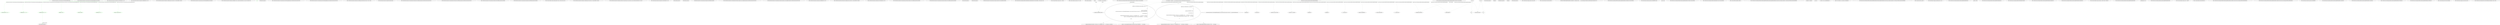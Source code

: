 digraph  {
d1 [cluster="QuantConnect.Algorithm.CSharp.Benchmarks.BasicTemplateBenchmark.Initialize()", color=green, community=0, label="SetStartDate(2000, 01, 01)", prediction=0, span="29-29"];
d20 [label="QuantConnect.Algorithm.CSharp.Benchmarks.BasicTemplateBenchmark", span=""];
d0 [cluster="QuantConnect.Algorithm.CSharp.Benchmarks.BasicTemplateBenchmark.Initialize()", label="Entry QuantConnect.Algorithm.CSharp.Benchmarks.BasicTemplateBenchmark.Initialize()", span="27-27"];
d2 [cluster="QuantConnect.Algorithm.CSharp.Benchmarks.BasicTemplateBenchmark.Initialize()", color=green, community=0, label="SetEndDate(2017, 01, 01)", prediction=0, span="30-30"];
d6 [cluster="QuantConnect.Algorithm.QCAlgorithm.SetStartDate(int, int, int)", label="Entry QuantConnect.Algorithm.QCAlgorithm.SetStartDate(int, int, int)", span="1126-1126"];
d3 [cluster="QuantConnect.Algorithm.CSharp.Benchmarks.BasicTemplateBenchmark.Initialize()", color=green, community=0, label="SetBenchmark(dt => 1m)", prediction=0, span="31-31"];
d7 [cluster="QuantConnect.Algorithm.QCAlgorithm.SetEndDate(int, int, int)", label="Entry QuantConnect.Algorithm.QCAlgorithm.SetEndDate(int, int, int)", span="1151-1151"];
d4 [cluster="QuantConnect.Algorithm.CSharp.Benchmarks.BasicTemplateBenchmark.Initialize()", color=green, community=0, label="AddEquity(''SPY'')", prediction=0, span="32-32"];
d8 [cluster="QuantConnect.Algorithm.QCAlgorithm.SetBenchmark(System.Func<System.DateTime, decimal>)", label="Entry QuantConnect.Algorithm.QCAlgorithm.SetBenchmark(System.Func<System.DateTime, decimal>)", span="1042-1042"];
d10 [cluster="lambda expression", label="Entry lambda expression", span="31-31"];
d5 [cluster="QuantConnect.Algorithm.CSharp.Benchmarks.BasicTemplateBenchmark.Initialize()", label="Exit QuantConnect.Algorithm.CSharp.Benchmarks.BasicTemplateBenchmark.Initialize()", span="27-27"];
d9 [cluster="QuantConnect.Algorithm.QCAlgorithm.AddEquity(string, QuantConnect.Resolution, string, bool, decimal, bool)", label="Entry QuantConnect.Algorithm.QCAlgorithm.AddEquity(string, QuantConnect.Resolution, string, bool, decimal, bool)", span="1400-1400"];
d11 [cluster="lambda expression", color=green, community=0, label="1m", prediction=4, span="31-31"];
d12 [cluster="lambda expression", label="Exit lambda expression", span="31-31"];
d14 [cluster="QuantConnect.Algorithm.CSharp.Benchmarks.BasicTemplateBenchmark.OnData(QuantConnect.Data.Slice)", color=green, community=0, label="!Portfolio.Invested", prediction=0, span="37-37"];
d13 [cluster="QuantConnect.Algorithm.CSharp.Benchmarks.BasicTemplateBenchmark.OnData(QuantConnect.Data.Slice)", label="Entry QuantConnect.Algorithm.CSharp.Benchmarks.BasicTemplateBenchmark.OnData(QuantConnect.Data.Slice)", span="35-35"];
d15 [cluster="QuantConnect.Algorithm.CSharp.Benchmarks.BasicTemplateBenchmark.OnData(QuantConnect.Data.Slice)", color=green, community=0, label="SetHoldings(''SPY'', 1)", prediction=0, span="39-39"];
d17 [cluster="QuantConnect.Algorithm.CSharp.Benchmarks.BasicTemplateBenchmark.OnData(QuantConnect.Data.Slice)", label="Exit QuantConnect.Algorithm.CSharp.Benchmarks.BasicTemplateBenchmark.OnData(QuantConnect.Data.Slice)", span="35-35"];
d16 [cluster="QuantConnect.Algorithm.CSharp.Benchmarks.BasicTemplateBenchmark.OnData(QuantConnect.Data.Slice)", color=green, community=0, label="Debug(''Purchased Stock'')", prediction=0, span="40-40"];
d18 [cluster="QuantConnect.Algorithm.QCAlgorithm.SetHoldings(QuantConnect.Symbol, int, bool, string)", label="Entry QuantConnect.Algorithm.QCAlgorithm.SetHoldings(QuantConnect.Symbol, int, bool, string)", span="870-870"];
d19 [cluster="QuantConnect.Algorithm.QCAlgorithm.Debug(string)", label="Entry QuantConnect.Algorithm.QCAlgorithm.Debug(string)", span="1699-1699"];
m0_15 [cluster="QuantConnect.Algorithm.CSharp.Benchmarks.EmptyMinute400EquityAlgorithm.OnData(QuantConnect.Data.Slice)", file="EmptyMinute400EquityAlgorithm.cs", label="Entry QuantConnect.Algorithm.CSharp.Benchmarks.EmptyMinute400EquityAlgorithm.OnData(QuantConnect.Data.Slice)", span="19-19"];
m0_16 [cluster="QuantConnect.Algorithm.CSharp.Benchmarks.EmptyMinute400EquityAlgorithm.OnData(QuantConnect.Data.Slice)", file="EmptyMinute400EquityAlgorithm.cs", label="Exit QuantConnect.Algorithm.CSharp.Benchmarks.EmptyMinute400EquityAlgorithm.OnData(QuantConnect.Data.Slice)", span="19-19"];
m0_0 [cluster="QuantConnect.Algorithm.CSharp.Benchmarks.EmptyMinute400EquityAlgorithm.Initialize()", file="EmptyMinute400EquityAlgorithm.cs", label="Entry QuantConnect.Algorithm.CSharp.Benchmarks.EmptyMinute400EquityAlgorithm.Initialize()", span="8-8"];
m0_6 [cluster="QuantConnect.Algorithm.CSharp.Benchmarks.EmptyMinute400EquityAlgorithm.Initialize()", file="EmptyMinute400EquityAlgorithm.cs", label="Exit QuantConnect.Algorithm.CSharp.Benchmarks.EmptyMinute400EquityAlgorithm.Initialize()", span="8-8"];
m0_10 [cluster="System.Collections.Generic.IEnumerable<TSource>.Take<TSource>(int)", file="EmptyMinute400EquityAlgorithm.cs", label="Entry System.Collections.Generic.IEnumerable<TSource>.Take<TSource>(int)", span="0-0"];
m0_9 [cluster="QuantConnect.Algorithm.QCAlgorithm.SetBenchmark(System.Func<System.DateTime, decimal>)", file="EmptyMinute400EquityAlgorithm.cs", label="Entry QuantConnect.Algorithm.QCAlgorithm.SetBenchmark(System.Func<System.DateTime, decimal>)", span="1042-1042"];
m0_11 [cluster="QuantConnect.Algorithm.QCAlgorithm.AddSecurity(QuantConnect.SecurityType, string, QuantConnect.Resolution, bool, bool)", file="EmptyMinute400EquityAlgorithm.cs", label="Entry QuantConnect.Algorithm.QCAlgorithm.AddSecurity(QuantConnect.SecurityType, string, QuantConnect.Resolution, bool, bool)", span="1318-1318"];
m0_7 [cluster="QuantConnect.Algorithm.QCAlgorithm.SetStartDate(int, int, int)", file="EmptyMinute400EquityAlgorithm.cs", label="Entry QuantConnect.Algorithm.QCAlgorithm.SetStartDate(int, int, int)", span="1126-1126"];
m0_12 [cluster="lambda expression", file="EmptyMinute400EquityAlgorithm.cs", label="Entry lambda expression", span="12-12"];
m0_14 [cluster="lambda expression", file="EmptyMinute400EquityAlgorithm.cs", label="Exit lambda expression", span="12-12"];
m0_17 [file="EmptyMinute400EquityAlgorithm.cs", label="QuantConnect.Algorithm.CSharp.Benchmarks.EmptyMinute400EquityAlgorithm", span=""];
m2_13 [cluster="QuantConnect.Algorithm.CSharp.Benchmarks.EmptySingleSecuritySecondEquityAlgorithm.OnData(QuantConnect.Data.Slice)", file="EmptySingleSecuritySecondEquityAlgorithm.cs", label="Entry QuantConnect.Algorithm.CSharp.Benchmarks.EmptySingleSecuritySecondEquityAlgorithm.OnData(QuantConnect.Data.Slice)", span="14-14"];
m2_14 [cluster="QuantConnect.Algorithm.CSharp.Benchmarks.EmptySingleSecuritySecondEquityAlgorithm.OnData(QuantConnect.Data.Slice)", file="EmptySingleSecuritySecondEquityAlgorithm.cs", label="Exit QuantConnect.Algorithm.CSharp.Benchmarks.EmptySingleSecuritySecondEquityAlgorithm.OnData(QuantConnect.Data.Slice)", span="14-14"];
m2_7 [cluster="QuantConnect.Algorithm.QCAlgorithm.SetEndDate(int, int, int)", file="EmptySingleSecuritySecondEquityAlgorithm.cs", label="Entry QuantConnect.Algorithm.QCAlgorithm.SetEndDate(int, int, int)", span="1151-1151"];
m2_8 [cluster="QuantConnect.Algorithm.QCAlgorithm.SetBenchmark(System.Func<System.DateTime, decimal>)", file="EmptySingleSecuritySecondEquityAlgorithm.cs", label="Entry QuantConnect.Algorithm.QCAlgorithm.SetBenchmark(System.Func<System.DateTime, decimal>)", span="1042-1042"];
m2_6 [cluster="QuantConnect.Algorithm.QCAlgorithm.SetStartDate(int, int, int)", file="EmptySingleSecuritySecondEquityAlgorithm.cs", label="Entry QuantConnect.Algorithm.QCAlgorithm.SetStartDate(int, int, int)", span="1126-1126"];
m2_0 [cluster="QuantConnect.Algorithm.CSharp.Benchmarks.EmptySingleSecuritySecondEquityAlgorithm.Initialize()", file="EmptySingleSecuritySecondEquityAlgorithm.cs", label="Entry QuantConnect.Algorithm.CSharp.Benchmarks.EmptySingleSecuritySecondEquityAlgorithm.Initialize()", span="6-6"];
m2_5 [cluster="QuantConnect.Algorithm.CSharp.Benchmarks.EmptySingleSecuritySecondEquityAlgorithm.Initialize()", file="EmptySingleSecuritySecondEquityAlgorithm.cs", label="Exit QuantConnect.Algorithm.CSharp.Benchmarks.EmptySingleSecuritySecondEquityAlgorithm.Initialize()", span="6-6"];
m2_10 [cluster="lambda expression", file="EmptySingleSecuritySecondEquityAlgorithm.cs", label="Entry lambda expression", span="10-10"];
m2_12 [cluster="lambda expression", file="EmptySingleSecuritySecondEquityAlgorithm.cs", label="Exit lambda expression", span="10-10"];
m2_15 [file="EmptySingleSecuritySecondEquityAlgorithm.cs", label="QuantConnect.Algorithm.CSharp.Benchmarks.EmptySingleSecuritySecondEquityAlgorithm", span=""];
m4_21 [cluster="QuantConnect.Lean.Engine.RealTime.RealTimeEvent.RealTimeEvent(System.DateTime, System.Action, bool)", file="LoaderTests.cs", label="Entry QuantConnect.Lean.Engine.RealTime.RealTimeEvent.RealTimeEvent(System.DateTime, System.Action, bool)", span="62-62"];
m4_59 [cluster="System.Collections.Generic.List<T>.Clear()", file="LoaderTests.cs", label="Entry System.Collections.Generic.List<T>.Clear()", span="0-0"];
m4_6 [cluster="System.Collections.Generic.List<T>.List()", file="LoaderTests.cs", label="Entry System.Collections.Generic.List<T>.List()", span="0-0"];
m4_33 [cluster="lambda expression", file="LoaderTests.cs", label="Entry lambda expression", span="150-162"];
m4_25 [cluster="lambda expression", file="LoaderTests.cs", label="_algorithm.OnEndOfDay(symbol)", span="139-139"];
m4_27 [cluster="lambda expression", file="LoaderTests.cs", label="Engine.ResultHandler.RuntimeError(''Runtime error in OnEndOfDay event: '' + err.Message, err.StackTrace)", span="143-143"];
m4_28 [cluster="lambda expression", file="LoaderTests.cs", label="Log.Error(''BacktestingRealTimeHandler.SetupEvents(): EOD: '' + err.Message)", span="144-144"];
m4_37 [cluster="lambda expression", file="LoaderTests.cs", label="Engine.ResultHandler.RuntimeError(''Runtime error in OnEndOfDay event: '' + err.Message, err.StackTrace)", span="159-159"];
m4_38 [cluster="lambda expression", file="LoaderTests.cs", label="Log.Error(''LiveTradingRealTimeHandler.SetupEvents.Trigger OnEndOfDay(): '' + err.Message)", span="160-160"];
m4_24 [cluster="lambda expression", file="LoaderTests.cs", label="Entry lambda expression", span="135-146"];
m4_26 [cluster="lambda expression", file="LoaderTests.cs", label=Exception, span="141-141"];
m4_29 [cluster="lambda expression", file="LoaderTests.cs", label="Exit lambda expression", span="135-146"];
m4_34 [cluster="lambda expression", file="LoaderTests.cs", label="_algorithm.OnEndOfDay()", span="154-154"];
m4_35 [cluster="lambda expression", file="LoaderTests.cs", label="Log.Trace(string.Format(''LiveTradingRealTimeHandler: Fired On End of Day Event() for Day({0})'', _time.ToShortDateString()))", span="155-155"];
m4_36 [cluster="lambda expression", file="LoaderTests.cs", label=Exception, span="157-157"];
m4_39 [cluster="lambda expression", file="LoaderTests.cs", label="Exit lambda expression", span="150-162"];
m4_32 [cluster="QuantConnect.Logging.Log.Error(string, bool)", file="LoaderTests.cs", label="Entry QuantConnect.Logging.Log.Error(string, bool)", span="86-86"];
m4_18 [cluster="System.TimeSpan.FromMinutes(double)", file="LoaderTests.cs", label="Entry System.TimeSpan.FromMinutes(double)", span="0-0"];
m4_8 [cluster="QuantConnect.Lean.Engine.RealTime.BacktestingRealTimeHandler.SetupEvents(System.DateTime)", file="LoaderTests.cs", label="Entry QuantConnect.Lean.Engine.RealTime.BacktestingRealTimeHandler.SetupEvents(System.DateTime)", span="120-120"];
m4_9 [cluster="QuantConnect.Lean.Engine.RealTime.BacktestingRealTimeHandler.SetupEvents(System.DateTime)", file="LoaderTests.cs", label="ClearEvents()", span="123-123"];
m4_12 [cluster="QuantConnect.Lean.Engine.RealTime.BacktestingRealTimeHandler.SetupEvents(System.DateTime)", file="LoaderTests.cs", label="var closingToday = date.Date + security.Exchange.MarketClose.Add(TimeSpan.FromMinutes(-10))", span="133-133"];
m4_15 [cluster="QuantConnect.Lean.Engine.RealTime.BacktestingRealTimeHandler.SetupEvents(System.DateTime)", file="LoaderTests.cs", label="AddEvent(new RealTimeEvent(date.AddHours(23.967), () =>\r\n            {\r\n                try\r\n                {\r\n                    _algorithm.OnEndOfDay();\r\n                    Log.Trace(string.Format(''LiveTradingRealTimeHandler: Fired On End of Day Event() for Day({0})'', _time.ToShortDateString()));\r\n                }\r\n                catch (Exception err)\r\n                {\r\n                    Engine.ResultHandler.RuntimeError(''Runtime error in OnEndOfDay event: '' + err.Message, err.StackTrace);\r\n                    Log.Error(''LiveTradingRealTimeHandler.SetupEvents.Trigger OnEndOfDay(): '' + err.Message);\r\n                }\r\n            }, true))", span="150-162"];
m4_10 [cluster="QuantConnect.Lean.Engine.RealTime.BacktestingRealTimeHandler.SetupEvents(System.DateTime)", file="LoaderTests.cs", label="_algorithm.Securities.Values", span="127-127"];
m4_11 [cluster="QuantConnect.Lean.Engine.RealTime.BacktestingRealTimeHandler.SetupEvents(System.DateTime)", file="LoaderTests.cs", label="Log.Debug(''BacktestingRealTimeHandler.SetupEvents(): Adding End of Day: '' + security.Exchange.MarketClose.Add(TimeSpan.FromMinutes(-10)))", span="130-130"];
m4_13 [cluster="QuantConnect.Lean.Engine.RealTime.BacktestingRealTimeHandler.SetupEvents(System.DateTime)", file="LoaderTests.cs", label="var symbol = security.Symbol", span="134-134"];
m4_14 [cluster="QuantConnect.Lean.Engine.RealTime.BacktestingRealTimeHandler.SetupEvents(System.DateTime)", file="LoaderTests.cs", label="AddEvent(new RealTimeEvent( closingToday, () =>\r\n                {\r\n                    try\r\n                    {\r\n                        _algorithm.OnEndOfDay(symbol);\r\n                    }\r\n                    catch (Exception err)\r\n                    {\r\n                        Engine.ResultHandler.RuntimeError(''Runtime error in OnEndOfDay event: '' + err.Message, err.StackTrace);\r\n                        Log.Error(''BacktestingRealTimeHandler.SetupEvents(): EOD: '' + err.Message);\r\n                    }\r\n                }))", span="135-146"];
m4_16 [cluster="QuantConnect.Lean.Engine.RealTime.BacktestingRealTimeHandler.SetupEvents(System.DateTime)", file="LoaderTests.cs", label="Exit QuantConnect.Lean.Engine.RealTime.BacktestingRealTimeHandler.SetupEvents(System.DateTime)", span="120-120"];
m4_30 [cluster="QuantConnect.Interfaces.IAlgorithm.OnEndOfDay(string)", file="LoaderTests.cs", label="Entry QuantConnect.Interfaces.IAlgorithm.OnEndOfDay(string)", span="265-265"];
m4_67 [cluster="QuantConnect.Lean.Engine.RealTime.BacktestingRealTimeHandler.SetTime(System.DateTime)", file="LoaderTests.cs", label="Entry QuantConnect.Lean.Engine.RealTime.BacktestingRealTimeHandler.SetTime(System.DateTime)", span="219-219"];
m4_68 [cluster="QuantConnect.Lean.Engine.RealTime.BacktestingRealTimeHandler.SetTime(System.DateTime)", file="LoaderTests.cs", label="_time.Date != time.Date", span="222-222"];
m4_70 [cluster="QuantConnect.Lean.Engine.RealTime.BacktestingRealTimeHandler.SetTime(System.DateTime)", file="LoaderTests.cs", label="SetupEvents(time.Date)", span="229-229"];
m4_71 [cluster="QuantConnect.Lean.Engine.RealTime.BacktestingRealTimeHandler.SetTime(System.DateTime)", file="LoaderTests.cs", label="_time = time", span="233-233"];
m4_69 [cluster="QuantConnect.Lean.Engine.RealTime.BacktestingRealTimeHandler.SetTime(System.DateTime)", file="LoaderTests.cs", label="ScanEvents()", span="226-226"];
m4_72 [cluster="QuantConnect.Lean.Engine.RealTime.BacktestingRealTimeHandler.SetTime(System.DateTime)", file="LoaderTests.cs", label="ScanEvents()", span="237-237"];
m4_73 [cluster="QuantConnect.Lean.Engine.RealTime.BacktestingRealTimeHandler.SetTime(System.DateTime)", file="LoaderTests.cs", label="Exit QuantConnect.Lean.Engine.RealTime.BacktestingRealTimeHandler.SetTime(System.DateTime)", span="219-219"];
m4_56 [cluster="QuantConnect.Lean.Engine.RealTime.RealTimeEvent.Scan(System.DateTime)", file="LoaderTests.cs", label="Entry QuantConnect.Lean.Engine.RealTime.RealTimeEvent.Scan(System.DateTime)", span="77-77"];
m4_23 [cluster="System.DateTime.AddHours(double)", file="LoaderTests.cs", label="Entry System.DateTime.AddHours(double)", span="0-0"];
m4_0 [cluster="QuantConnect.Lean.Engine.RealTime.BacktestingRealTimeHandler.BacktestingRealTimeHandler(QuantConnect.Interfaces.IAlgorithm, QuantConnect.Packets.AlgorithmNodePacket)", file="LoaderTests.cs", label="Entry QuantConnect.Lean.Engine.RealTime.BacktestingRealTimeHandler.BacktestingRealTimeHandler(QuantConnect.Interfaces.IAlgorithm, QuantConnect.Packets.AlgorithmNodePacket)", span="104-104"];
m4_1 [cluster="QuantConnect.Lean.Engine.RealTime.BacktestingRealTimeHandler.BacktestingRealTimeHandler(QuantConnect.Interfaces.IAlgorithm, QuantConnect.Packets.AlgorithmNodePacket)", file="LoaderTests.cs", label="_algorithm = algorithm", span="107-107"];
m4_3 [cluster="QuantConnect.Lean.Engine.RealTime.BacktestingRealTimeHandler.BacktestingRealTimeHandler(QuantConnect.Interfaces.IAlgorithm, QuantConnect.Packets.AlgorithmNodePacket)", file="LoaderTests.cs", label="_job = job", span="109-109"];
m4_2 [cluster="QuantConnect.Lean.Engine.RealTime.BacktestingRealTimeHandler.BacktestingRealTimeHandler(QuantConnect.Interfaces.IAlgorithm, QuantConnect.Packets.AlgorithmNodePacket)", file="LoaderTests.cs", label="_events = new List<RealTimeEvent>()", span="108-108"];
m4_4 [cluster="QuantConnect.Lean.Engine.RealTime.BacktestingRealTimeHandler.BacktestingRealTimeHandler(QuantConnect.Interfaces.IAlgorithm, QuantConnect.Packets.AlgorithmNodePacket)", file="LoaderTests.cs", label="_today = new Dictionary<SecurityType, MarketToday>()", span="110-110"];
m4_5 [cluster="QuantConnect.Lean.Engine.RealTime.BacktestingRealTimeHandler.BacktestingRealTimeHandler(QuantConnect.Interfaces.IAlgorithm, QuantConnect.Packets.AlgorithmNodePacket)", file="LoaderTests.cs", label="Exit QuantConnect.Lean.Engine.RealTime.BacktestingRealTimeHandler.BacktestingRealTimeHandler(QuantConnect.Interfaces.IAlgorithm, QuantConnect.Packets.AlgorithmNodePacket)", span="104-104"];
m4_42 [cluster="string.Format(string, object)", file="LoaderTests.cs", label="Entry string.Format(string, object)", span="0-0"];
m4_20 [cluster="QuantConnect.Logging.Log.Debug(string, int, int)", file="LoaderTests.cs", label="Entry QuantConnect.Logging.Log.Debug(string, int, int)", span="124-124"];
m4_44 [cluster="QuantConnect.Lean.Engine.RealTime.BacktestingRealTimeHandler.Run()", file="LoaderTests.cs", label="Entry QuantConnect.Lean.Engine.RealTime.BacktestingRealTimeHandler.Run()", span="169-169"];
m4_45 [cluster="QuantConnect.Lean.Engine.RealTime.BacktestingRealTimeHandler.Run()", file="LoaderTests.cs", label="_isActive = false", span="171-171"];
m4_46 [cluster="QuantConnect.Lean.Engine.RealTime.BacktestingRealTimeHandler.Run()", file="LoaderTests.cs", label="Exit QuantConnect.Lean.Engine.RealTime.BacktestingRealTimeHandler.Run()", span="169-169"];
m4_66 [cluster="QuantConnect.Lean.Engine.RealTime.RealTimeEvent.Reset()", file="LoaderTests.cs", label="Entry QuantConnect.Lean.Engine.RealTime.RealTimeEvent.Reset()", span="107-107"];
m4_60 [cluster="QuantConnect.Lean.Engine.RealTime.BacktestingRealTimeHandler.ResetEvents()", file="LoaderTests.cs", label="Entry QuantConnect.Lean.Engine.RealTime.BacktestingRealTimeHandler.ResetEvents()", span="206-206"];
m4_61 [cluster="QuantConnect.Lean.Engine.RealTime.BacktestingRealTimeHandler.ResetEvents()", file="LoaderTests.cs", label="var i = 0", span="208-208"];
m4_62 [cluster="QuantConnect.Lean.Engine.RealTime.BacktestingRealTimeHandler.ResetEvents()", file="LoaderTests.cs", label="i < _events.Count", span="208-208"];
m4_63 [cluster="QuantConnect.Lean.Engine.RealTime.BacktestingRealTimeHandler.ResetEvents()", file="LoaderTests.cs", label="_events[i].Reset()", span="210-210"];
m4_64 [cluster="QuantConnect.Lean.Engine.RealTime.BacktestingRealTimeHandler.ResetEvents()", file="LoaderTests.cs", label="i++", span="208-208"];
m4_65 [cluster="QuantConnect.Lean.Engine.RealTime.BacktestingRealTimeHandler.ResetEvents()", file="LoaderTests.cs", label="Exit QuantConnect.Lean.Engine.RealTime.BacktestingRealTimeHandler.ResetEvents()", span="206-206"];
m4_7 [cluster="System.Collections.Generic.Dictionary<TKey, TValue>.Dictionary()", file="LoaderTests.cs", label="Entry System.Collections.Generic.Dictionary<TKey, TValue>.Dictionary()", span="0-0"];
m4_74 [cluster="QuantConnect.Lean.Engine.RealTime.BacktestingRealTimeHandler.Exit()", file="LoaderTests.cs", label="Entry QuantConnect.Lean.Engine.RealTime.BacktestingRealTimeHandler.Exit()", span="243-243"];
m4_75 [cluster="QuantConnect.Lean.Engine.RealTime.BacktestingRealTimeHandler.Exit()", file="LoaderTests.cs", label="_exitTriggered = true", span="245-245"];
m4_76 [cluster="QuantConnect.Lean.Engine.RealTime.BacktestingRealTimeHandler.Exit()", file="LoaderTests.cs", label="Exit QuantConnect.Lean.Engine.RealTime.BacktestingRealTimeHandler.Exit()", span="243-243"];
m4_49 [cluster="System.Collections.Generic.List<T>.Add(T)", file="LoaderTests.cs", label="Entry System.Collections.Generic.List<T>.Add(T)", span="0-0"];
m4_41 [cluster="System.DateTime.ToShortDateString()", file="LoaderTests.cs", label="Entry System.DateTime.ToShortDateString()", span="0-0"];
m4_22 [cluster="QuantConnect.Lean.Engine.RealTime.BacktestingRealTimeHandler.AddEvent(QuantConnect.Lean.Engine.RealTime.RealTimeEvent)", file="LoaderTests.cs", label="Entry QuantConnect.Lean.Engine.RealTime.BacktestingRealTimeHandler.AddEvent(QuantConnect.Lean.Engine.RealTime.RealTimeEvent)", span="179-179"];
m4_47 [cluster="QuantConnect.Lean.Engine.RealTime.BacktestingRealTimeHandler.AddEvent(QuantConnect.Lean.Engine.RealTime.RealTimeEvent)", file="LoaderTests.cs", label="_events.Add(newEvent)", span="181-181"];
m4_48 [cluster="QuantConnect.Lean.Engine.RealTime.BacktestingRealTimeHandler.AddEvent(QuantConnect.Lean.Engine.RealTime.RealTimeEvent)", file="LoaderTests.cs", label="Exit QuantConnect.Lean.Engine.RealTime.BacktestingRealTimeHandler.AddEvent(QuantConnect.Lean.Engine.RealTime.RealTimeEvent)", span="179-179"];
m4_40 [cluster="QuantConnect.Interfaces.IAlgorithm.OnEndOfDay()", file="LoaderTests.cs", label="Entry QuantConnect.Interfaces.IAlgorithm.OnEndOfDay()", span="260-260"];
m4_50 [cluster="QuantConnect.Lean.Engine.RealTime.BacktestingRealTimeHandler.ScanEvents()", file="LoaderTests.cs", label="Entry QuantConnect.Lean.Engine.RealTime.BacktestingRealTimeHandler.ScanEvents()", span="187-187"];
m4_51 [cluster="QuantConnect.Lean.Engine.RealTime.BacktestingRealTimeHandler.ScanEvents()", file="LoaderTests.cs", label="var i = 0", span="189-189"];
m4_52 [cluster="QuantConnect.Lean.Engine.RealTime.BacktestingRealTimeHandler.ScanEvents()", file="LoaderTests.cs", label="i < _events.Count", span="189-189"];
m4_53 [cluster="QuantConnect.Lean.Engine.RealTime.BacktestingRealTimeHandler.ScanEvents()", file="LoaderTests.cs", label="_events[i].Scan(_time)", span="191-191"];
m4_54 [cluster="QuantConnect.Lean.Engine.RealTime.BacktestingRealTimeHandler.ScanEvents()", file="LoaderTests.cs", label="i++", span="189-189"];
m4_55 [cluster="QuantConnect.Lean.Engine.RealTime.BacktestingRealTimeHandler.ScanEvents()", file="LoaderTests.cs", label="Exit QuantConnect.Lean.Engine.RealTime.BacktestingRealTimeHandler.ScanEvents()", span="187-187"];
m4_17 [cluster="QuantConnect.Lean.Engine.RealTime.BacktestingRealTimeHandler.ClearEvents()", file="LoaderTests.cs", label="Entry QuantConnect.Lean.Engine.RealTime.BacktestingRealTimeHandler.ClearEvents()", span="198-198"];
m4_57 [cluster="QuantConnect.Lean.Engine.RealTime.BacktestingRealTimeHandler.ClearEvents()", file="LoaderTests.cs", label="_events.Clear()", span="200-200"];
m4_58 [cluster="QuantConnect.Lean.Engine.RealTime.BacktestingRealTimeHandler.ClearEvents()", file="LoaderTests.cs", label="Exit QuantConnect.Lean.Engine.RealTime.BacktestingRealTimeHandler.ClearEvents()", span="198-198"];
m4_19 [cluster="System.TimeSpan.Add(System.TimeSpan)", file="LoaderTests.cs", label="Entry System.TimeSpan.Add(System.TimeSpan)", span="0-0"];
m4_43 [cluster="QuantConnect.Logging.Log.Trace(string, bool)", file="LoaderTests.cs", label="Entry QuantConnect.Logging.Log.Trace(string, bool)", span="104-104"];
m4_31 [cluster="QuantConnect.Lean.Engine.Results.IResultHandler.RuntimeError(string, string)", file="LoaderTests.cs", label="Entry QuantConnect.Lean.Engine.Results.IResultHandler.RuntimeError(string, string)", span="121-121"];
m4_77 [file="LoaderTests.cs", label="QuantConnect.Lean.Engine.RealTime.BacktestingRealTimeHandler", span=""];
m4_78 [file="LoaderTests.cs", label=symbol, span=""];
d20 -> d1  [color=green, key=1, label="QuantConnect.Algorithm.CSharp.Benchmarks.BasicTemplateBenchmark", style=dashed];
d20 -> d2  [color=green, key=1, label="QuantConnect.Algorithm.CSharp.Benchmarks.BasicTemplateBenchmark", style=dashed];
d20 -> d3  [color=green, key=1, label="QuantConnect.Algorithm.CSharp.Benchmarks.BasicTemplateBenchmark", style=dashed];
d20 -> d4  [color=green, key=1, label="QuantConnect.Algorithm.CSharp.Benchmarks.BasicTemplateBenchmark", style=dashed];
d20 -> d14  [color=green, key=1, label="QuantConnect.Algorithm.CSharp.Benchmarks.BasicTemplateBenchmark", style=dashed];
d20 -> d15  [color=green, key=1, label="QuantConnect.Algorithm.CSharp.Benchmarks.BasicTemplateBenchmark", style=dashed];
d20 -> d16  [color=green, key=1, label="QuantConnect.Algorithm.CSharp.Benchmarks.BasicTemplateBenchmark", style=dashed];
d3 -> d10  [color=green, key=1, label="lambda expression", style=dashed];
m4_8 -> m4_15  [color=darkseagreen4, key=1, label="System.DateTime", style=dashed];
m4_12 -> m4_14  [color=darkseagreen4, key=1, label=closingToday, style=dashed];
m4_15 -> m4_37  [color=darkseagreen4, key=1, label=err, style=dashed];
m4_15 -> m4_38  [color=darkseagreen4, key=1, label=err, style=dashed];
m4_13 -> m4_25  [color=darkseagreen4, key=1, label=symbol, style=dashed];
m4_14 -> m4_27  [color=darkseagreen4, key=1, label=err, style=dashed];
m4_14 -> m4_28  [color=darkseagreen4, key=1, label=err, style=dashed];
m4_67 -> m4_70  [color=darkseagreen4, key=1, label="System.DateTime", style=dashed];
m4_61 -> m4_63  [color=darkseagreen4, key=1, label=i, style=dashed];
m4_61 -> m4_64  [color=darkseagreen4, key=1, label=i, style=dashed];
m4_64 -> m4_64  [color=darkseagreen4, key=1, label=i, style=dashed];
m4_51 -> m4_53  [color=darkseagreen4, key=1, label=i, style=dashed];
m4_51 -> m4_54  [color=darkseagreen4, key=1, label=i, style=dashed];
m4_54 -> m4_54  [color=darkseagreen4, key=1, label=i, style=dashed];
m4_77 -> m4_9  [color=darkseagreen4, key=1, label="QuantConnect.Lean.Engine.RealTime.BacktestingRealTimeHandler", style=dashed];
m4_77 -> m4_10  [color=darkseagreen4, key=1, label="QuantConnect.Lean.Engine.RealTime.BacktestingRealTimeHandler", style=dashed];
m4_77 -> m4_14  [color=darkseagreen4, key=1, label="QuantConnect.Lean.Engine.RealTime.BacktestingRealTimeHandler", style=dashed];
m4_77 -> m4_25  [color=darkseagreen4, key=1, label="QuantConnect.Lean.Engine.RealTime.BacktestingRealTimeHandler", style=dashed];
m4_77 -> m4_15  [color=darkseagreen4, key=1, label="QuantConnect.Lean.Engine.RealTime.BacktestingRealTimeHandler", style=dashed];
m4_77 -> m4_34  [color=darkseagreen4, key=1, label="QuantConnect.Lean.Engine.RealTime.BacktestingRealTimeHandler", style=dashed];
m4_77 -> m4_35  [color=darkseagreen4, key=1, label="QuantConnect.Lean.Engine.RealTime.BacktestingRealTimeHandler", style=dashed];
m4_77 -> m4_47  [color=darkseagreen4, key=1, label="QuantConnect.Lean.Engine.RealTime.BacktestingRealTimeHandler", style=dashed];
m4_77 -> m4_52  [color=darkseagreen4, key=1, label="QuantConnect.Lean.Engine.RealTime.BacktestingRealTimeHandler", style=dashed];
m4_77 -> m4_53  [color=darkseagreen4, key=1, label="QuantConnect.Lean.Engine.RealTime.BacktestingRealTimeHandler", style=dashed];
m4_77 -> m4_57  [color=darkseagreen4, key=1, label="QuantConnect.Lean.Engine.RealTime.BacktestingRealTimeHandler", style=dashed];
m4_77 -> m4_62  [color=darkseagreen4, key=1, label="QuantConnect.Lean.Engine.RealTime.BacktestingRealTimeHandler", style=dashed];
m4_77 -> m4_63  [color=darkseagreen4, key=1, label="QuantConnect.Lean.Engine.RealTime.BacktestingRealTimeHandler", style=dashed];
m4_77 -> m4_68  [color=darkseagreen4, key=1, label="QuantConnect.Lean.Engine.RealTime.BacktestingRealTimeHandler", style=dashed];
m4_77 -> m4_69  [color=darkseagreen4, key=1, label="QuantConnect.Lean.Engine.RealTime.BacktestingRealTimeHandler", style=dashed];
m4_77 -> m4_70  [color=darkseagreen4, key=1, label="QuantConnect.Lean.Engine.RealTime.BacktestingRealTimeHandler", style=dashed];
m4_77 -> m4_72  [color=darkseagreen4, key=1, label="QuantConnect.Lean.Engine.RealTime.BacktestingRealTimeHandler", style=dashed];
m4_78 -> m4_25  [color=darkseagreen4, key=1, label=symbol, style=dashed];
}
